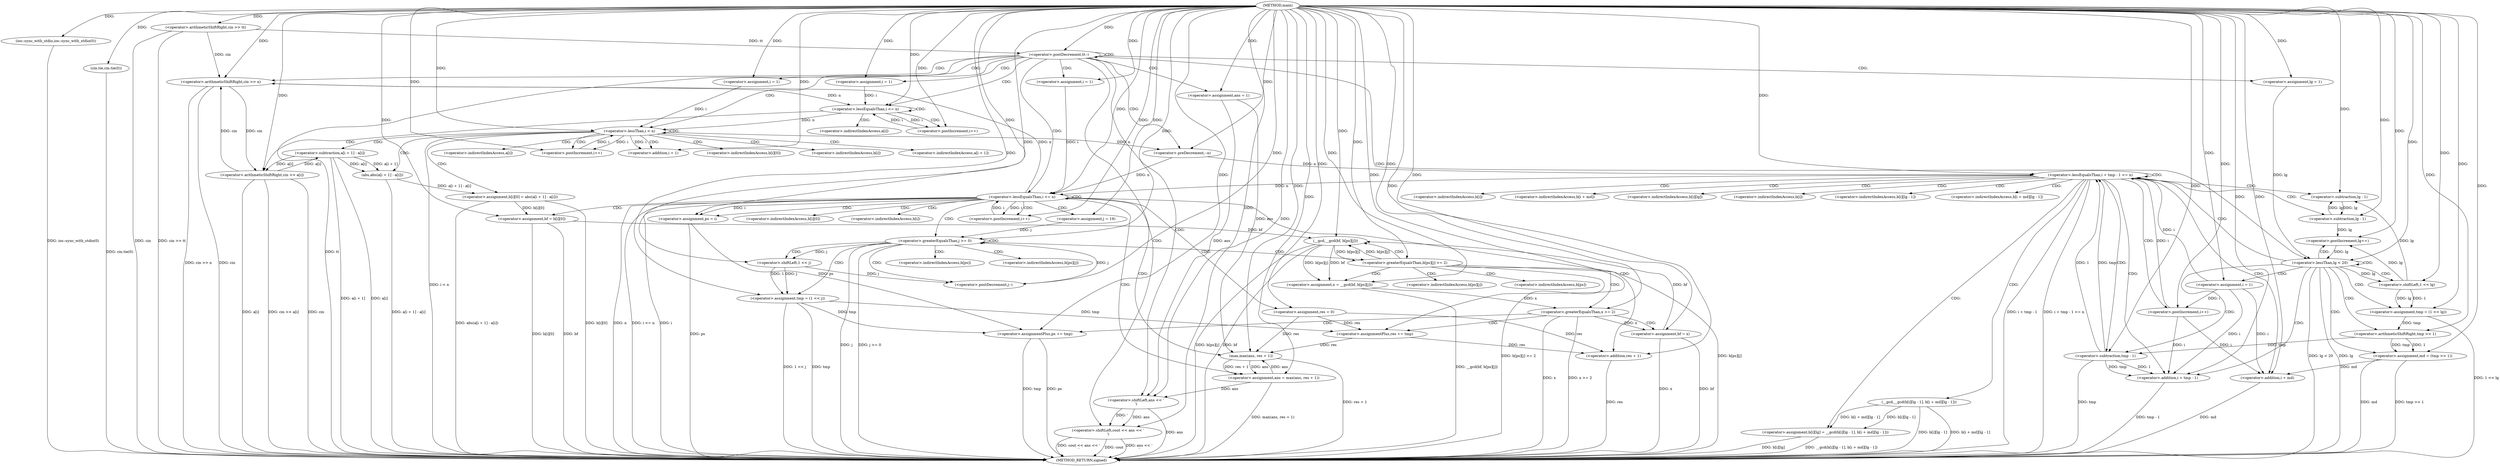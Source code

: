 digraph "main" {  
"1000101" [label = "(METHOD,main)" ]
"1000319" [label = "(METHOD_RETURN,signed)" ]
"1000103" [label = "(ios::sync_with_stdio,ios::sync_with_stdio(0))" ]
"1000105" [label = "(cin.tie,cin.tie(0))" ]
"1000108" [label = "(<operator>.arithmeticShiftRight,cin >> tt)" ]
"1000112" [label = "(<operator>.postDecrement,tt--)" ]
"1000116" [label = "(<operator>.arithmeticShiftRight,cin >> n)" ]
"1000163" [label = "(<operator>.preDecrement,--n)" ]
"1000227" [label = "(<operator>.assignment,ans = 1)" ]
"1000314" [label = "(<operator>.shiftLeft,cout << ans << '\n')" ]
"1000123" [label = "(<operator>.assignment,i = 1)" ]
"1000126" [label = "(<operator>.lessEqualsThan,i <= n)" ]
"1000129" [label = "(<operator>.postIncrement,i++)" ]
"1000139" [label = "(<operator>.assignment,i = 1)" ]
"1000142" [label = "(<operator>.lessThan,i < n)" ]
"1000145" [label = "(<operator>.postIncrement,i++)" ]
"1000147" [label = "(<operator>.assignment,b[i][0] = abs(a[i + 1] - a[i]))" ]
"1000167" [label = "(<operator>.assignment,lg = 1)" ]
"1000170" [label = "(<operator>.lessThan,lg < 20)" ]
"1000173" [label = "(<operator>.postIncrement,lg++)" ]
"1000232" [label = "(<operator>.assignment,i = 1)" ]
"1000235" [label = "(<operator>.lessEqualsThan,i <= n)" ]
"1000238" [label = "(<operator>.postIncrement,i++)" ]
"1000132" [label = "(<operator>.arithmeticShiftRight,cin >> a[i])" ]
"1000177" [label = "(<operator>.assignment,tmp = (1 << lg))" ]
"1000183" [label = "(<operator>.assignment,md = (tmp >> 1))" ]
"1000242" [label = "(<operator>.assignment,ps = i)" ]
"1000246" [label = "(<operator>.assignment,res = 0)" ]
"1000250" [label = "(<operator>.assignment,bf = b[i][0])" ]
"1000307" [label = "(<operator>.assignment,ans = max(ans, res + 1))" ]
"1000316" [label = "(<operator>.shiftLeft,ans << '\n')" ]
"1000153" [label = "(abs,abs(a[i + 1] - a[i]))" ]
"1000190" [label = "(<operator>.assignment,i = 1)" ]
"1000193" [label = "(<operator>.lessEqualsThan,i + tmp - 1 <= n)" ]
"1000200" [label = "(<operator>.postIncrement,i++)" ]
"1000259" [label = "(<operator>.assignment,j = 19)" ]
"1000262" [label = "(<operator>.greaterEqualsThan,j >= 0)" ]
"1000265" [label = "(<operator>.postDecrement,j--)" ]
"1000154" [label = "(<operator>.subtraction,a[i + 1] - a[i])" ]
"1000179" [label = "(<operator>.shiftLeft,1 << lg)" ]
"1000185" [label = "(<operator>.arithmeticShiftRight,tmp >> 1)" ]
"1000203" [label = "(<operator>.assignment,b[i][lg] = __gcd(b[i][lg - 1], b[i + md][lg - 1]))" ]
"1000269" [label = "(<operator>.assignment,tmp = (1 << j))" ]
"1000309" [label = "(max,max(ans, res + 1))" ]
"1000194" [label = "(<operator>.addition,i + tmp - 1)" ]
"1000275" [label = "(<operator>.greaterEqualsThan,b[ps][j] >= 2)" ]
"1000311" [label = "(<operator>.addition,res + 1)" ]
"1000157" [label = "(<operator>.addition,i + 1)" ]
"1000196" [label = "(<operator>.subtraction,tmp - 1)" ]
"1000209" [label = "(__gcd,__gcd(b[i][lg - 1], b[i + md][lg - 1]))" ]
"1000271" [label = "(<operator>.shiftLeft,1 << j)" ]
"1000284" [label = "(<operator>.assignment,x = __gcd(bf, b[ps][j]))" ]
"1000294" [label = "(<operator>.greaterEqualsThan,x >= 2)" ]
"1000214" [label = "(<operator>.subtraction,lg - 1)" ]
"1000223" [label = "(<operator>.subtraction,lg - 1)" ]
"1000286" [label = "(__gcd,__gcd(bf, b[ps][j]))" ]
"1000298" [label = "(<operator>.assignmentPlus,res += tmp)" ]
"1000301" [label = "(<operator>.assignmentPlus,ps += tmp)" ]
"1000304" [label = "(<operator>.assignment,bf = x)" ]
"1000220" [label = "(<operator>.addition,i + md)" ]
"1000148" [label = "(<operator>.indirectIndexAccess,b[i][0])" ]
"1000134" [label = "(<operator>.indirectIndexAccess,a[i])" ]
"1000149" [label = "(<operator>.indirectIndexAccess,b[i])" ]
"1000252" [label = "(<operator>.indirectIndexAccess,b[i][0])" ]
"1000155" [label = "(<operator>.indirectIndexAccess,a[i + 1])" ]
"1000160" [label = "(<operator>.indirectIndexAccess,a[i])" ]
"1000253" [label = "(<operator>.indirectIndexAccess,b[i])" ]
"1000204" [label = "(<operator>.indirectIndexAccess,b[i][lg])" ]
"1000205" [label = "(<operator>.indirectIndexAccess,b[i])" ]
"1000210" [label = "(<operator>.indirectIndexAccess,b[i][lg - 1])" ]
"1000217" [label = "(<operator>.indirectIndexAccess,b[i + md][lg - 1])" ]
"1000276" [label = "(<operator>.indirectIndexAccess,b[ps][j])" ]
"1000211" [label = "(<operator>.indirectIndexAccess,b[i])" ]
"1000218" [label = "(<operator>.indirectIndexAccess,b[i + md])" ]
"1000277" [label = "(<operator>.indirectIndexAccess,b[ps])" ]
"1000288" [label = "(<operator>.indirectIndexAccess,b[ps][j])" ]
"1000289" [label = "(<operator>.indirectIndexAccess,b[ps])" ]
  "1000103" -> "1000319"  [ label = "DDG: ios::sync_with_stdio(0)"] 
  "1000105" -> "1000319"  [ label = "DDG: cin.tie(0)"] 
  "1000108" -> "1000319"  [ label = "DDG: cin"] 
  "1000108" -> "1000319"  [ label = "DDG: cin >> tt"] 
  "1000112" -> "1000319"  [ label = "DDG: tt"] 
  "1000116" -> "1000319"  [ label = "DDG: cin"] 
  "1000116" -> "1000319"  [ label = "DDG: cin >> n"] 
  "1000142" -> "1000319"  [ label = "DDG: i < n"] 
  "1000170" -> "1000319"  [ label = "DDG: lg"] 
  "1000170" -> "1000319"  [ label = "DDG: lg < 20"] 
  "1000235" -> "1000319"  [ label = "DDG: i"] 
  "1000235" -> "1000319"  [ label = "DDG: n"] 
  "1000235" -> "1000319"  [ label = "DDG: i <= n"] 
  "1000316" -> "1000319"  [ label = "DDG: ans"] 
  "1000314" -> "1000319"  [ label = "DDG: ans << '\n'"] 
  "1000314" -> "1000319"  [ label = "DDG: cout << ans << '\n'"] 
  "1000242" -> "1000319"  [ label = "DDG: ps"] 
  "1000250" -> "1000319"  [ label = "DDG: bf"] 
  "1000250" -> "1000319"  [ label = "DDG: b[i][0]"] 
  "1000262" -> "1000319"  [ label = "DDG: j"] 
  "1000262" -> "1000319"  [ label = "DDG: j >= 0"] 
  "1000311" -> "1000319"  [ label = "DDG: res"] 
  "1000309" -> "1000319"  [ label = "DDG: res + 1"] 
  "1000307" -> "1000319"  [ label = "DDG: max(ans, res + 1)"] 
  "1000269" -> "1000319"  [ label = "DDG: tmp"] 
  "1000269" -> "1000319"  [ label = "DDG: 1 << j"] 
  "1000275" -> "1000319"  [ label = "DDG: b[ps][j]"] 
  "1000275" -> "1000319"  [ label = "DDG: b[ps][j] >= 2"] 
  "1000286" -> "1000319"  [ label = "DDG: bf"] 
  "1000286" -> "1000319"  [ label = "DDG: b[ps][j]"] 
  "1000284" -> "1000319"  [ label = "DDG: __gcd(bf, b[ps][j])"] 
  "1000294" -> "1000319"  [ label = "DDG: x"] 
  "1000294" -> "1000319"  [ label = "DDG: x >= 2"] 
  "1000301" -> "1000319"  [ label = "DDG: ps"] 
  "1000301" -> "1000319"  [ label = "DDG: tmp"] 
  "1000304" -> "1000319"  [ label = "DDG: bf"] 
  "1000304" -> "1000319"  [ label = "DDG: x"] 
  "1000177" -> "1000319"  [ label = "DDG: 1 << lg"] 
  "1000183" -> "1000319"  [ label = "DDG: md"] 
  "1000183" -> "1000319"  [ label = "DDG: tmp >> 1"] 
  "1000196" -> "1000319"  [ label = "DDG: tmp"] 
  "1000194" -> "1000319"  [ label = "DDG: tmp - 1"] 
  "1000193" -> "1000319"  [ label = "DDG: i + tmp - 1"] 
  "1000193" -> "1000319"  [ label = "DDG: i + tmp - 1 <= n"] 
  "1000203" -> "1000319"  [ label = "DDG: b[i][lg]"] 
  "1000209" -> "1000319"  [ label = "DDG: b[i][lg - 1]"] 
  "1000220" -> "1000319"  [ label = "DDG: md"] 
  "1000209" -> "1000319"  [ label = "DDG: b[i + md][lg - 1]"] 
  "1000203" -> "1000319"  [ label = "DDG: __gcd(b[i][lg - 1], b[i + md][lg - 1])"] 
  "1000147" -> "1000319"  [ label = "DDG: b[i][0]"] 
  "1000154" -> "1000319"  [ label = "DDG: a[i + 1]"] 
  "1000154" -> "1000319"  [ label = "DDG: a[i]"] 
  "1000153" -> "1000319"  [ label = "DDG: a[i + 1] - a[i]"] 
  "1000147" -> "1000319"  [ label = "DDG: abs(a[i + 1] - a[i])"] 
  "1000132" -> "1000319"  [ label = "DDG: cin"] 
  "1000132" -> "1000319"  [ label = "DDG: a[i]"] 
  "1000132" -> "1000319"  [ label = "DDG: cin >> a[i]"] 
  "1000314" -> "1000319"  [ label = "DDG: cout"] 
  "1000101" -> "1000103"  [ label = "DDG: "] 
  "1000101" -> "1000105"  [ label = "DDG: "] 
  "1000101" -> "1000108"  [ label = "DDG: "] 
  "1000108" -> "1000112"  [ label = "DDG: tt"] 
  "1000101" -> "1000112"  [ label = "DDG: "] 
  "1000101" -> "1000227"  [ label = "DDG: "] 
  "1000108" -> "1000116"  [ label = "DDG: cin"] 
  "1000132" -> "1000116"  [ label = "DDG: cin"] 
  "1000101" -> "1000116"  [ label = "DDG: "] 
  "1000235" -> "1000116"  [ label = "DDG: n"] 
  "1000101" -> "1000123"  [ label = "DDG: "] 
  "1000101" -> "1000139"  [ label = "DDG: "] 
  "1000153" -> "1000147"  [ label = "DDG: a[i + 1] - a[i]"] 
  "1000142" -> "1000163"  [ label = "DDG: n"] 
  "1000101" -> "1000163"  [ label = "DDG: "] 
  "1000101" -> "1000167"  [ label = "DDG: "] 
  "1000101" -> "1000232"  [ label = "DDG: "] 
  "1000101" -> "1000314"  [ label = "DDG: "] 
  "1000316" -> "1000314"  [ label = "DDG: '\n'"] 
  "1000316" -> "1000314"  [ label = "DDG: ans"] 
  "1000123" -> "1000126"  [ label = "DDG: i"] 
  "1000129" -> "1000126"  [ label = "DDG: i"] 
  "1000101" -> "1000126"  [ label = "DDG: "] 
  "1000116" -> "1000126"  [ label = "DDG: n"] 
  "1000126" -> "1000129"  [ label = "DDG: i"] 
  "1000101" -> "1000129"  [ label = "DDG: "] 
  "1000139" -> "1000142"  [ label = "DDG: i"] 
  "1000145" -> "1000142"  [ label = "DDG: i"] 
  "1000101" -> "1000142"  [ label = "DDG: "] 
  "1000126" -> "1000142"  [ label = "DDG: n"] 
  "1000101" -> "1000145"  [ label = "DDG: "] 
  "1000142" -> "1000145"  [ label = "DDG: i"] 
  "1000167" -> "1000170"  [ label = "DDG: lg"] 
  "1000173" -> "1000170"  [ label = "DDG: lg"] 
  "1000101" -> "1000170"  [ label = "DDG: "] 
  "1000179" -> "1000173"  [ label = "DDG: lg"] 
  "1000223" -> "1000173"  [ label = "DDG: lg"] 
  "1000101" -> "1000173"  [ label = "DDG: "] 
  "1000179" -> "1000177"  [ label = "DDG: 1"] 
  "1000179" -> "1000177"  [ label = "DDG: lg"] 
  "1000185" -> "1000183"  [ label = "DDG: 1"] 
  "1000185" -> "1000183"  [ label = "DDG: tmp"] 
  "1000232" -> "1000235"  [ label = "DDG: i"] 
  "1000238" -> "1000235"  [ label = "DDG: i"] 
  "1000101" -> "1000235"  [ label = "DDG: "] 
  "1000163" -> "1000235"  [ label = "DDG: n"] 
  "1000193" -> "1000235"  [ label = "DDG: n"] 
  "1000101" -> "1000238"  [ label = "DDG: "] 
  "1000235" -> "1000238"  [ label = "DDG: i"] 
  "1000235" -> "1000242"  [ label = "DDG: i"] 
  "1000101" -> "1000242"  [ label = "DDG: "] 
  "1000101" -> "1000246"  [ label = "DDG: "] 
  "1000147" -> "1000250"  [ label = "DDG: b[i][0]"] 
  "1000309" -> "1000307"  [ label = "DDG: ans"] 
  "1000309" -> "1000307"  [ label = "DDG: res + 1"] 
  "1000227" -> "1000316"  [ label = "DDG: ans"] 
  "1000307" -> "1000316"  [ label = "DDG: ans"] 
  "1000101" -> "1000316"  [ label = "DDG: "] 
  "1000116" -> "1000132"  [ label = "DDG: cin"] 
  "1000101" -> "1000132"  [ label = "DDG: "] 
  "1000154" -> "1000132"  [ label = "DDG: a[i]"] 
  "1000154" -> "1000153"  [ label = "DDG: a[i + 1]"] 
  "1000154" -> "1000153"  [ label = "DDG: a[i]"] 
  "1000101" -> "1000177"  [ label = "DDG: "] 
  "1000101" -> "1000183"  [ label = "DDG: "] 
  "1000101" -> "1000190"  [ label = "DDG: "] 
  "1000101" -> "1000250"  [ label = "DDG: "] 
  "1000101" -> "1000259"  [ label = "DDG: "] 
  "1000101" -> "1000307"  [ label = "DDG: "] 
  "1000132" -> "1000154"  [ label = "DDG: a[i]"] 
  "1000101" -> "1000179"  [ label = "DDG: "] 
  "1000170" -> "1000179"  [ label = "DDG: lg"] 
  "1000177" -> "1000185"  [ label = "DDG: tmp"] 
  "1000101" -> "1000185"  [ label = "DDG: "] 
  "1000190" -> "1000193"  [ label = "DDG: i"] 
  "1000200" -> "1000193"  [ label = "DDG: i"] 
  "1000101" -> "1000193"  [ label = "DDG: "] 
  "1000196" -> "1000193"  [ label = "DDG: 1"] 
  "1000196" -> "1000193"  [ label = "DDG: tmp"] 
  "1000163" -> "1000193"  [ label = "DDG: n"] 
  "1000101" -> "1000200"  [ label = "DDG: "] 
  "1000190" -> "1000200"  [ label = "DDG: i"] 
  "1000209" -> "1000203"  [ label = "DDG: b[i][lg - 1]"] 
  "1000209" -> "1000203"  [ label = "DDG: b[i + md][lg - 1]"] 
  "1000259" -> "1000262"  [ label = "DDG: j"] 
  "1000265" -> "1000262"  [ label = "DDG: j"] 
  "1000101" -> "1000262"  [ label = "DDG: "] 
  "1000271" -> "1000265"  [ label = "DDG: j"] 
  "1000101" -> "1000265"  [ label = "DDG: "] 
  "1000271" -> "1000269"  [ label = "DDG: j"] 
  "1000271" -> "1000269"  [ label = "DDG: 1"] 
  "1000227" -> "1000309"  [ label = "DDG: ans"] 
  "1000307" -> "1000309"  [ label = "DDG: ans"] 
  "1000101" -> "1000309"  [ label = "DDG: "] 
  "1000246" -> "1000309"  [ label = "DDG: res"] 
  "1000298" -> "1000309"  [ label = "DDG: res"] 
  "1000190" -> "1000194"  [ label = "DDG: i"] 
  "1000200" -> "1000194"  [ label = "DDG: i"] 
  "1000101" -> "1000194"  [ label = "DDG: "] 
  "1000196" -> "1000194"  [ label = "DDG: 1"] 
  "1000196" -> "1000194"  [ label = "DDG: tmp"] 
  "1000101" -> "1000269"  [ label = "DDG: "] 
  "1000246" -> "1000311"  [ label = "DDG: res"] 
  "1000298" -> "1000311"  [ label = "DDG: res"] 
  "1000101" -> "1000311"  [ label = "DDG: "] 
  "1000142" -> "1000157"  [ label = "DDG: i"] 
  "1000101" -> "1000157"  [ label = "DDG: "] 
  "1000185" -> "1000196"  [ label = "DDG: tmp"] 
  "1000101" -> "1000196"  [ label = "DDG: "] 
  "1000101" -> "1000271"  [ label = "DDG: "] 
  "1000262" -> "1000271"  [ label = "DDG: j"] 
  "1000286" -> "1000275"  [ label = "DDG: b[ps][j]"] 
  "1000101" -> "1000275"  [ label = "DDG: "] 
  "1000286" -> "1000284"  [ label = "DDG: bf"] 
  "1000286" -> "1000284"  [ label = "DDG: b[ps][j]"] 
  "1000101" -> "1000284"  [ label = "DDG: "] 
  "1000179" -> "1000214"  [ label = "DDG: lg"] 
  "1000223" -> "1000214"  [ label = "DDG: lg"] 
  "1000101" -> "1000214"  [ label = "DDG: "] 
  "1000214" -> "1000223"  [ label = "DDG: lg"] 
  "1000101" -> "1000223"  [ label = "DDG: "] 
  "1000250" -> "1000286"  [ label = "DDG: bf"] 
  "1000304" -> "1000286"  [ label = "DDG: bf"] 
  "1000101" -> "1000286"  [ label = "DDG: "] 
  "1000275" -> "1000286"  [ label = "DDG: b[ps][j]"] 
  "1000284" -> "1000294"  [ label = "DDG: x"] 
  "1000101" -> "1000294"  [ label = "DDG: "] 
  "1000269" -> "1000298"  [ label = "DDG: tmp"] 
  "1000101" -> "1000298"  [ label = "DDG: "] 
  "1000101" -> "1000301"  [ label = "DDG: "] 
  "1000269" -> "1000301"  [ label = "DDG: tmp"] 
  "1000294" -> "1000304"  [ label = "DDG: x"] 
  "1000101" -> "1000304"  [ label = "DDG: "] 
  "1000101" -> "1000220"  [ label = "DDG: "] 
  "1000190" -> "1000220"  [ label = "DDG: i"] 
  "1000200" -> "1000220"  [ label = "DDG: i"] 
  "1000183" -> "1000220"  [ label = "DDG: md"] 
  "1000246" -> "1000298"  [ label = "DDG: res"] 
  "1000242" -> "1000301"  [ label = "DDG: ps"] 
  "1000112" -> "1000142"  [ label = "CDG: "] 
  "1000112" -> "1000227"  [ label = "CDG: "] 
  "1000112" -> "1000139"  [ label = "CDG: "] 
  "1000112" -> "1000112"  [ label = "CDG: "] 
  "1000112" -> "1000116"  [ label = "CDG: "] 
  "1000112" -> "1000316"  [ label = "CDG: "] 
  "1000112" -> "1000235"  [ label = "CDG: "] 
  "1000112" -> "1000314"  [ label = "CDG: "] 
  "1000112" -> "1000167"  [ label = "CDG: "] 
  "1000112" -> "1000126"  [ label = "CDG: "] 
  "1000112" -> "1000123"  [ label = "CDG: "] 
  "1000112" -> "1000232"  [ label = "CDG: "] 
  "1000112" -> "1000163"  [ label = "CDG: "] 
  "1000112" -> "1000170"  [ label = "CDG: "] 
  "1000126" -> "1000126"  [ label = "CDG: "] 
  "1000126" -> "1000132"  [ label = "CDG: "] 
  "1000126" -> "1000129"  [ label = "CDG: "] 
  "1000126" -> "1000134"  [ label = "CDG: "] 
  "1000142" -> "1000142"  [ label = "CDG: "] 
  "1000142" -> "1000148"  [ label = "CDG: "] 
  "1000142" -> "1000157"  [ label = "CDG: "] 
  "1000142" -> "1000149"  [ label = "CDG: "] 
  "1000142" -> "1000154"  [ label = "CDG: "] 
  "1000142" -> "1000145"  [ label = "CDG: "] 
  "1000142" -> "1000160"  [ label = "CDG: "] 
  "1000142" -> "1000153"  [ label = "CDG: "] 
  "1000142" -> "1000155"  [ label = "CDG: "] 
  "1000142" -> "1000147"  [ label = "CDG: "] 
  "1000170" -> "1000183"  [ label = "CDG: "] 
  "1000170" -> "1000190"  [ label = "CDG: "] 
  "1000170" -> "1000179"  [ label = "CDG: "] 
  "1000170" -> "1000194"  [ label = "CDG: "] 
  "1000170" -> "1000185"  [ label = "CDG: "] 
  "1000170" -> "1000196"  [ label = "CDG: "] 
  "1000170" -> "1000173"  [ label = "CDG: "] 
  "1000170" -> "1000170"  [ label = "CDG: "] 
  "1000170" -> "1000193"  [ label = "CDG: "] 
  "1000170" -> "1000177"  [ label = "CDG: "] 
  "1000235" -> "1000238"  [ label = "CDG: "] 
  "1000235" -> "1000259"  [ label = "CDG: "] 
  "1000235" -> "1000242"  [ label = "CDG: "] 
  "1000235" -> "1000235"  [ label = "CDG: "] 
  "1000235" -> "1000250"  [ label = "CDG: "] 
  "1000235" -> "1000311"  [ label = "CDG: "] 
  "1000235" -> "1000246"  [ label = "CDG: "] 
  "1000235" -> "1000307"  [ label = "CDG: "] 
  "1000235" -> "1000309"  [ label = "CDG: "] 
  "1000235" -> "1000262"  [ label = "CDG: "] 
  "1000235" -> "1000253"  [ label = "CDG: "] 
  "1000235" -> "1000252"  [ label = "CDG: "] 
  "1000193" -> "1000200"  [ label = "CDG: "] 
  "1000193" -> "1000211"  [ label = "CDG: "] 
  "1000193" -> "1000204"  [ label = "CDG: "] 
  "1000193" -> "1000210"  [ label = "CDG: "] 
  "1000193" -> "1000220"  [ label = "CDG: "] 
  "1000193" -> "1000214"  [ label = "CDG: "] 
  "1000193" -> "1000194"  [ label = "CDG: "] 
  "1000193" -> "1000217"  [ label = "CDG: "] 
  "1000193" -> "1000196"  [ label = "CDG: "] 
  "1000193" -> "1000203"  [ label = "CDG: "] 
  "1000193" -> "1000205"  [ label = "CDG: "] 
  "1000193" -> "1000218"  [ label = "CDG: "] 
  "1000193" -> "1000193"  [ label = "CDG: "] 
  "1000193" -> "1000209"  [ label = "CDG: "] 
  "1000193" -> "1000223"  [ label = "CDG: "] 
  "1000262" -> "1000276"  [ label = "CDG: "] 
  "1000262" -> "1000277"  [ label = "CDG: "] 
  "1000262" -> "1000269"  [ label = "CDG: "] 
  "1000262" -> "1000265"  [ label = "CDG: "] 
  "1000262" -> "1000262"  [ label = "CDG: "] 
  "1000262" -> "1000271"  [ label = "CDG: "] 
  "1000262" -> "1000275"  [ label = "CDG: "] 
  "1000275" -> "1000294"  [ label = "CDG: "] 
  "1000275" -> "1000284"  [ label = "CDG: "] 
  "1000275" -> "1000289"  [ label = "CDG: "] 
  "1000275" -> "1000288"  [ label = "CDG: "] 
  "1000275" -> "1000286"  [ label = "CDG: "] 
  "1000294" -> "1000298"  [ label = "CDG: "] 
  "1000294" -> "1000304"  [ label = "CDG: "] 
  "1000294" -> "1000301"  [ label = "CDG: "] 
}
